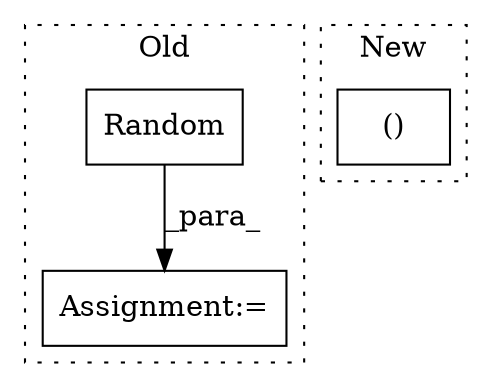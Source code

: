 digraph G {
subgraph cluster0 {
1 [label="Random" a="32" s="778,789" l="7,1" shape="box"];
3 [label="Assignment:=" a="7" s="770" l="1" shape="box"];
label = "Old";
style="dotted";
}
subgraph cluster1 {
2 [label="()" a="106" s="766" l="52" shape="box"];
label = "New";
style="dotted";
}
1 -> 3 [label="_para_"];
}